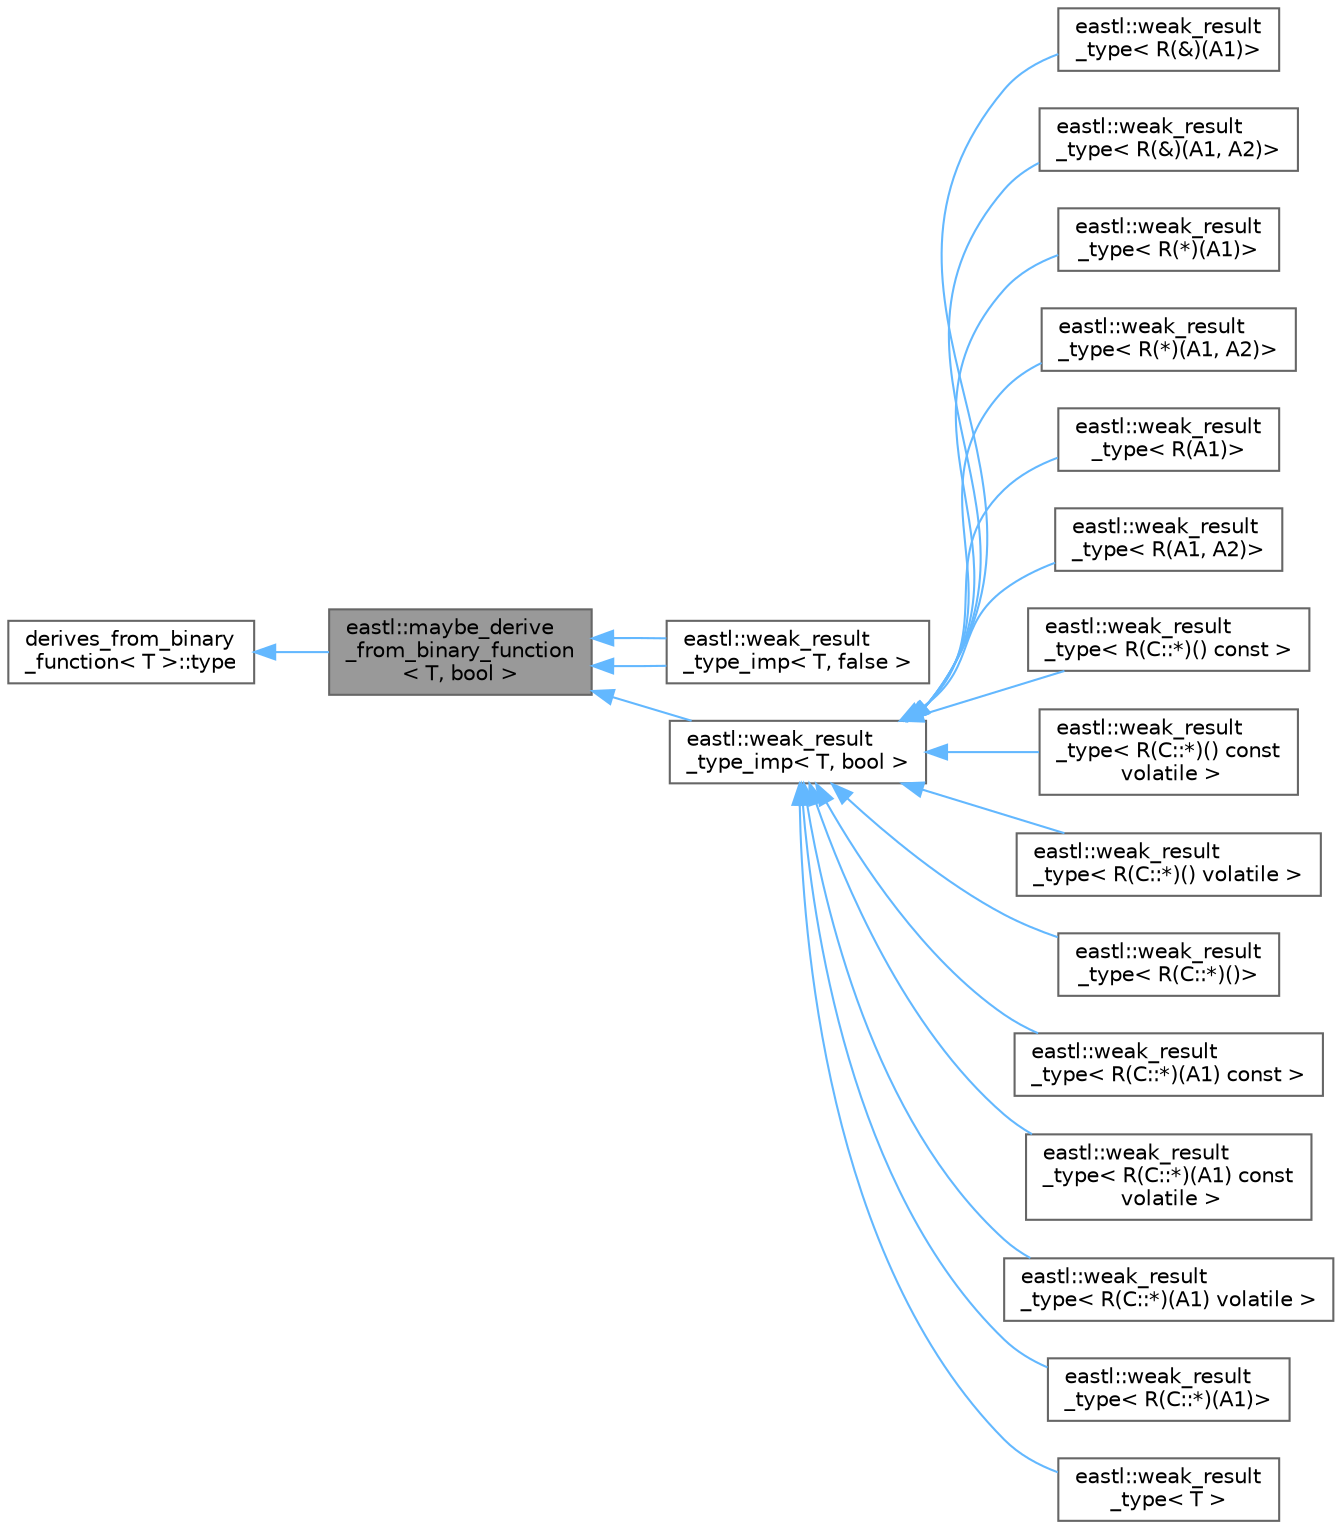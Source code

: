 digraph "eastl::maybe_derive_from_binary_function&lt; T, bool &gt;"
{
 // LATEX_PDF_SIZE
  bgcolor="transparent";
  edge [fontname=Helvetica,fontsize=10,labelfontname=Helvetica,labelfontsize=10];
  node [fontname=Helvetica,fontsize=10,shape=box,height=0.2,width=0.4];
  rankdir="LR";
  Node1 [id="Node000001",label="eastl::maybe_derive\l_from_binary_function\l\< T, bool \>",height=0.2,width=0.4,color="gray40", fillcolor="grey60", style="filled", fontcolor="black",tooltip=" "];
  Node2 -> Node1 [id="edge1_Node000001_Node000002",dir="back",color="steelblue1",style="solid",tooltip=" "];
  Node2 [id="Node000002",label="derives_from_binary\l_function\< T \>::type",height=0.2,width=0.4,color="gray40", fillcolor="white", style="filled",tooltip=" "];
  Node1 -> Node3 [id="edge2_Node000001_Node000003",dir="back",color="steelblue1",style="solid",tooltip=" "];
  Node3 [id="Node000003",label="eastl::weak_result\l_type_imp\< T, false \>",height=0.2,width=0.4,color="gray40", fillcolor="white", style="filled",URL="$structeastl_1_1weak__result__type__imp_3_01_t_00_01false_01_4.html",tooltip=" "];
  Node1 -> Node4 [id="edge3_Node000001_Node000004",dir="back",color="steelblue1",style="solid",tooltip=" "];
  Node4 [id="Node000004",label="eastl::weak_result\l_type_imp\< T, bool \>",height=0.2,width=0.4,color="gray40", fillcolor="white", style="filled",URL="$structeastl_1_1weak__result__type__imp.html",tooltip=" "];
  Node4 -> Node5 [id="edge4_Node000004_Node000005",dir="back",color="steelblue1",style="solid",tooltip=" "];
  Node5 [id="Node000005",label="eastl::weak_result\l_type\< R(&)(A1)\>",height=0.2,width=0.4,color="gray40", fillcolor="white", style="filled",URL="$structeastl_1_1weak__result__type_3_01_r_07_6_08_07_a1_08_4.html",tooltip=" "];
  Node4 -> Node6 [id="edge5_Node000004_Node000006",dir="back",color="steelblue1",style="solid",tooltip=" "];
  Node6 [id="Node000006",label="eastl::weak_result\l_type\< R(&)(A1, A2)\>",height=0.2,width=0.4,color="gray40", fillcolor="white", style="filled",URL="$structeastl_1_1weak__result__type_3_01_r_07_6_08_07_a1_00_01_a2_08_4.html",tooltip=" "];
  Node4 -> Node7 [id="edge6_Node000004_Node000007",dir="back",color="steelblue1",style="solid",tooltip=" "];
  Node7 [id="Node000007",label="eastl::weak_result\l_type\< R(*)(A1)\>",height=0.2,width=0.4,color="gray40", fillcolor="white", style="filled",URL="$structeastl_1_1weak__result__type_3_01_r_07_5_08_07_a1_08_4.html",tooltip=" "];
  Node4 -> Node8 [id="edge7_Node000004_Node000008",dir="back",color="steelblue1",style="solid",tooltip=" "];
  Node8 [id="Node000008",label="eastl::weak_result\l_type\< R(*)(A1, A2)\>",height=0.2,width=0.4,color="gray40", fillcolor="white", style="filled",URL="$structeastl_1_1weak__result__type_3_01_r_07_5_08_07_a1_00_01_a2_08_4.html",tooltip=" "];
  Node4 -> Node9 [id="edge8_Node000004_Node000009",dir="back",color="steelblue1",style="solid",tooltip=" "];
  Node9 [id="Node000009",label="eastl::weak_result\l_type\< R(A1)\>",height=0.2,width=0.4,color="gray40", fillcolor="white", style="filled",URL="$structeastl_1_1weak__result__type_3_01_r_07_a1_08_4.html",tooltip=" "];
  Node4 -> Node10 [id="edge9_Node000004_Node000010",dir="back",color="steelblue1",style="solid",tooltip=" "];
  Node10 [id="Node000010",label="eastl::weak_result\l_type\< R(A1, A2)\>",height=0.2,width=0.4,color="gray40", fillcolor="white", style="filled",URL="$structeastl_1_1weak__result__type_3_01_r_07_a1_00_01_a2_08_4.html",tooltip=" "];
  Node4 -> Node11 [id="edge10_Node000004_Node000011",dir="back",color="steelblue1",style="solid",tooltip=" "];
  Node11 [id="Node000011",label="eastl::weak_result\l_type\< R(C::*)() const \>",height=0.2,width=0.4,color="gray40", fillcolor="white", style="filled",URL="$structeastl_1_1weak__result__type_3_01_r_07_c_1_1_5_08_07_08_01const_01_4.html",tooltip=" "];
  Node4 -> Node12 [id="edge11_Node000004_Node000012",dir="back",color="steelblue1",style="solid",tooltip=" "];
  Node12 [id="Node000012",label="eastl::weak_result\l_type\< R(C::*)() const\l volatile \>",height=0.2,width=0.4,color="gray40", fillcolor="white", style="filled",URL="$structeastl_1_1weak__result__type_3_01_r_07_c_1_1_5_08_07_08_01const_01volatile_01_4.html",tooltip=" "];
  Node4 -> Node13 [id="edge12_Node000004_Node000013",dir="back",color="steelblue1",style="solid",tooltip=" "];
  Node13 [id="Node000013",label="eastl::weak_result\l_type\< R(C::*)() volatile \>",height=0.2,width=0.4,color="gray40", fillcolor="white", style="filled",URL="$structeastl_1_1weak__result__type_3_01_r_07_c_1_1_5_08_07_08_01volatile_01_4.html",tooltip=" "];
  Node4 -> Node14 [id="edge13_Node000004_Node000014",dir="back",color="steelblue1",style="solid",tooltip=" "];
  Node14 [id="Node000014",label="eastl::weak_result\l_type\< R(C::*)()\>",height=0.2,width=0.4,color="gray40", fillcolor="white", style="filled",URL="$structeastl_1_1weak__result__type_3_01_r_07_c_1_1_5_08_07_08_4.html",tooltip=" "];
  Node4 -> Node15 [id="edge14_Node000004_Node000015",dir="back",color="steelblue1",style="solid",tooltip=" "];
  Node15 [id="Node000015",label="eastl::weak_result\l_type\< R(C::*)(A1) const \>",height=0.2,width=0.4,color="gray40", fillcolor="white", style="filled",URL="$structeastl_1_1weak__result__type_3_01_r_07_c_1_1_5_08_07_a1_08_01const_01_4.html",tooltip=" "];
  Node4 -> Node16 [id="edge15_Node000004_Node000016",dir="back",color="steelblue1",style="solid",tooltip=" "];
  Node16 [id="Node000016",label="eastl::weak_result\l_type\< R(C::*)(A1) const\l volatile \>",height=0.2,width=0.4,color="gray40", fillcolor="white", style="filled",URL="$structeastl_1_1weak__result__type_3_01_r_07_c_1_1_5_08_07_a1_08_01const_01volatile_01_4.html",tooltip=" "];
  Node4 -> Node17 [id="edge16_Node000004_Node000017",dir="back",color="steelblue1",style="solid",tooltip=" "];
  Node17 [id="Node000017",label="eastl::weak_result\l_type\< R(C::*)(A1) volatile \>",height=0.2,width=0.4,color="gray40", fillcolor="white", style="filled",URL="$structeastl_1_1weak__result__type_3_01_r_07_c_1_1_5_08_07_a1_08_01volatile_01_4.html",tooltip=" "];
  Node4 -> Node18 [id="edge17_Node000004_Node000018",dir="back",color="steelblue1",style="solid",tooltip=" "];
  Node18 [id="Node000018",label="eastl::weak_result\l_type\< R(C::*)(A1)\>",height=0.2,width=0.4,color="gray40", fillcolor="white", style="filled",URL="$structeastl_1_1weak__result__type_3_01_r_07_c_1_1_5_08_07_a1_08_4.html",tooltip=" "];
  Node4 -> Node19 [id="edge18_Node000004_Node000019",dir="back",color="steelblue1",style="solid",tooltip=" "];
  Node19 [id="Node000019",label="eastl::weak_result\l_type\< T \>",height=0.2,width=0.4,color="gray40", fillcolor="white", style="filled",URL="$structeastl_1_1weak__result__type.html",tooltip=" "];
  Node1 -> Node3 [id="edge19_Node000001_Node000003",dir="back",color="steelblue1",style="solid",tooltip=" "];
}
